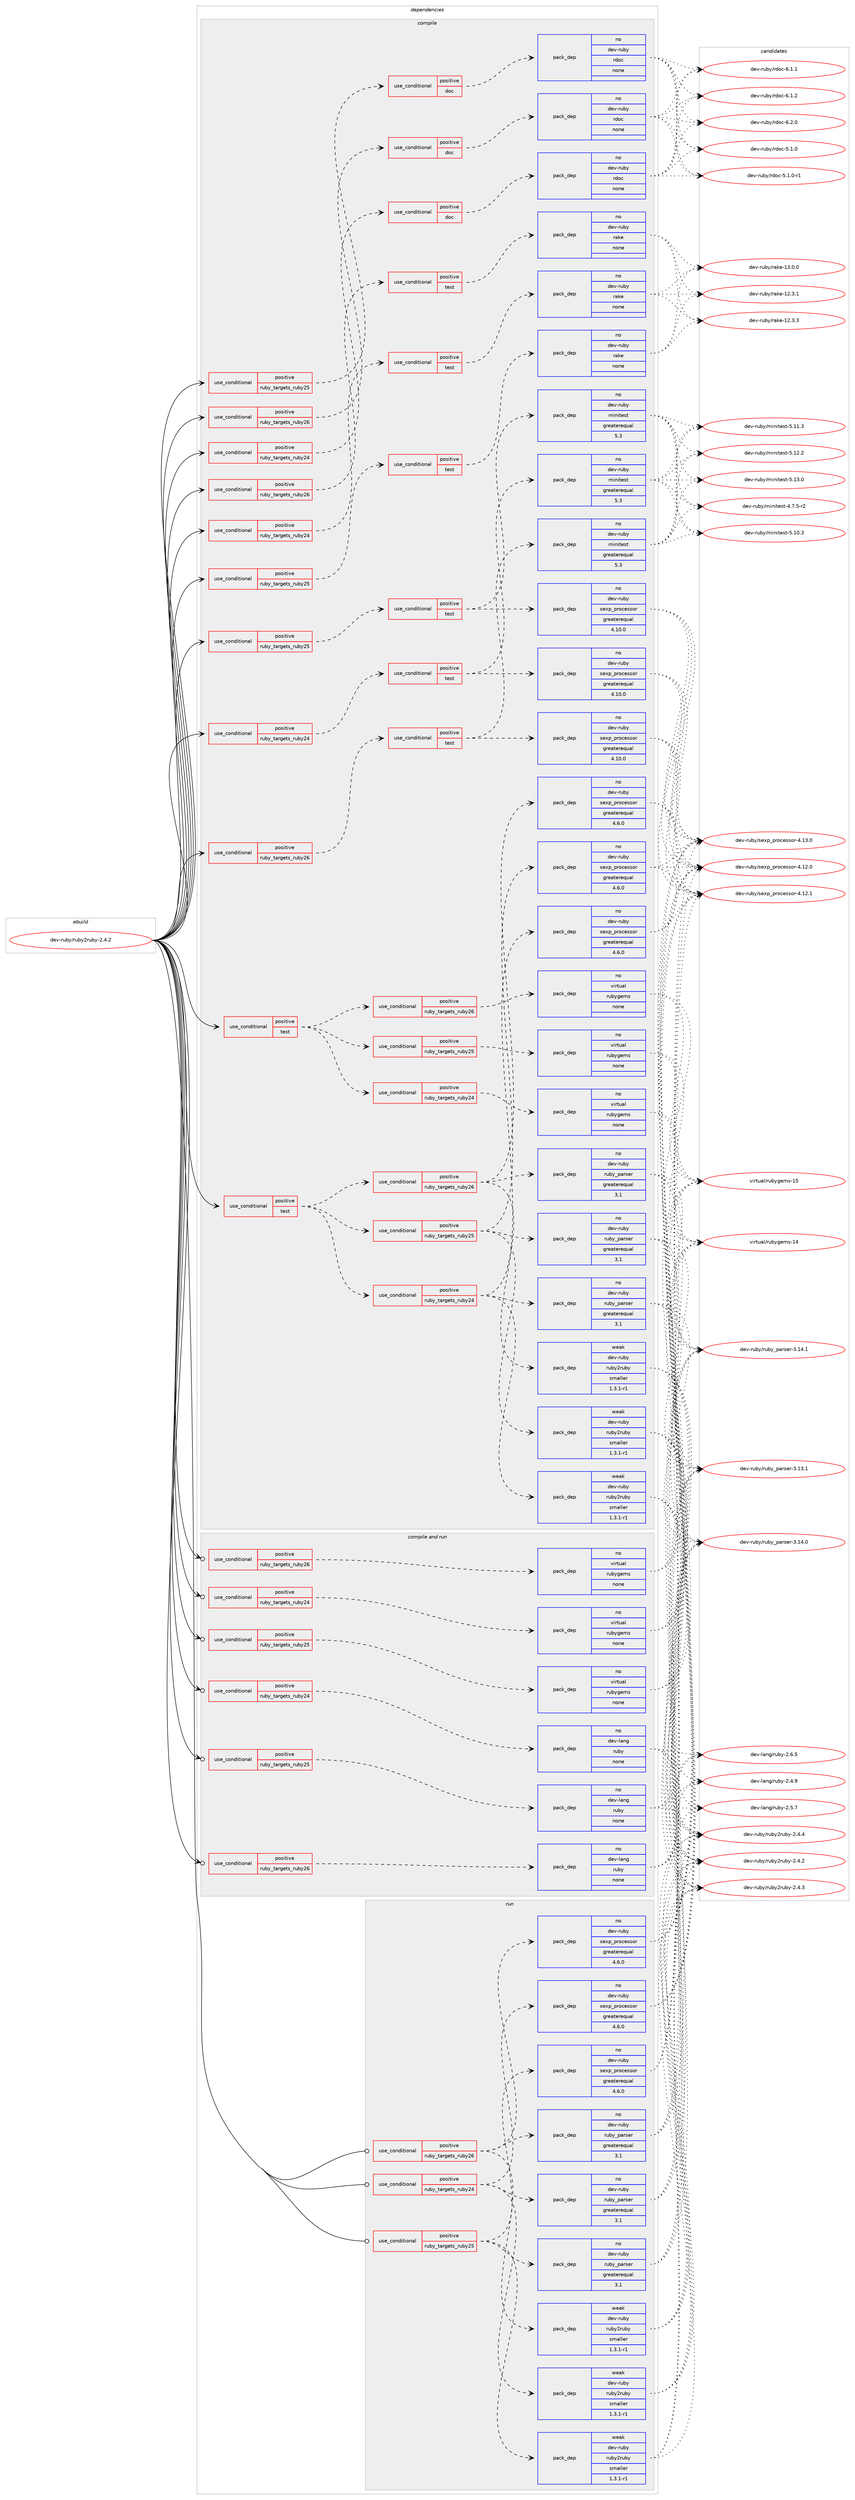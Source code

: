digraph prolog {

# *************
# Graph options
# *************

newrank=true;
concentrate=true;
compound=true;
graph [rankdir=LR,fontname=Helvetica,fontsize=10,ranksep=1.5];#, ranksep=2.5, nodesep=0.2];
edge  [arrowhead=vee];
node  [fontname=Helvetica,fontsize=10];

# **********
# The ebuild
# **********

subgraph cluster_leftcol {
color=gray;
rank=same;
label=<<i>ebuild</i>>;
id [label="dev-ruby/ruby2ruby-2.4.2", color=red, width=4, href="../dev-ruby/ruby2ruby-2.4.2.svg"];
}

# ****************
# The dependencies
# ****************

subgraph cluster_midcol {
color=gray;
label=<<i>dependencies</i>>;
subgraph cluster_compile {
fillcolor="#eeeeee";
style=filled;
label=<<i>compile</i>>;
subgraph cond176493 {
dependency713565 [label=<<TABLE BORDER="0" CELLBORDER="1" CELLSPACING="0" CELLPADDING="4"><TR><TD ROWSPAN="3" CELLPADDING="10">use_conditional</TD></TR><TR><TD>positive</TD></TR><TR><TD>ruby_targets_ruby24</TD></TR></TABLE>>, shape=none, color=red];
subgraph cond176494 {
dependency713566 [label=<<TABLE BORDER="0" CELLBORDER="1" CELLSPACING="0" CELLPADDING="4"><TR><TD ROWSPAN="3" CELLPADDING="10">use_conditional</TD></TR><TR><TD>positive</TD></TR><TR><TD>doc</TD></TR></TABLE>>, shape=none, color=red];
subgraph pack525042 {
dependency713567 [label=<<TABLE BORDER="0" CELLBORDER="1" CELLSPACING="0" CELLPADDING="4" WIDTH="220"><TR><TD ROWSPAN="6" CELLPADDING="30">pack_dep</TD></TR><TR><TD WIDTH="110">no</TD></TR><TR><TD>dev-ruby</TD></TR><TR><TD>rdoc</TD></TR><TR><TD>none</TD></TR><TR><TD></TD></TR></TABLE>>, shape=none, color=blue];
}
dependency713566:e -> dependency713567:w [weight=20,style="dashed",arrowhead="vee"];
}
dependency713565:e -> dependency713566:w [weight=20,style="dashed",arrowhead="vee"];
}
id:e -> dependency713565:w [weight=20,style="solid",arrowhead="vee"];
subgraph cond176495 {
dependency713568 [label=<<TABLE BORDER="0" CELLBORDER="1" CELLSPACING="0" CELLPADDING="4"><TR><TD ROWSPAN="3" CELLPADDING="10">use_conditional</TD></TR><TR><TD>positive</TD></TR><TR><TD>ruby_targets_ruby24</TD></TR></TABLE>>, shape=none, color=red];
subgraph cond176496 {
dependency713569 [label=<<TABLE BORDER="0" CELLBORDER="1" CELLSPACING="0" CELLPADDING="4"><TR><TD ROWSPAN="3" CELLPADDING="10">use_conditional</TD></TR><TR><TD>positive</TD></TR><TR><TD>test</TD></TR></TABLE>>, shape=none, color=red];
subgraph pack525043 {
dependency713570 [label=<<TABLE BORDER="0" CELLBORDER="1" CELLSPACING="0" CELLPADDING="4" WIDTH="220"><TR><TD ROWSPAN="6" CELLPADDING="30">pack_dep</TD></TR><TR><TD WIDTH="110">no</TD></TR><TR><TD>dev-ruby</TD></TR><TR><TD>minitest</TD></TR><TR><TD>greaterequal</TD></TR><TR><TD>5.3</TD></TR></TABLE>>, shape=none, color=blue];
}
dependency713569:e -> dependency713570:w [weight=20,style="dashed",arrowhead="vee"];
subgraph pack525044 {
dependency713571 [label=<<TABLE BORDER="0" CELLBORDER="1" CELLSPACING="0" CELLPADDING="4" WIDTH="220"><TR><TD ROWSPAN="6" CELLPADDING="30">pack_dep</TD></TR><TR><TD WIDTH="110">no</TD></TR><TR><TD>dev-ruby</TD></TR><TR><TD>sexp_processor</TD></TR><TR><TD>greaterequal</TD></TR><TR><TD>4.10.0</TD></TR></TABLE>>, shape=none, color=blue];
}
dependency713569:e -> dependency713571:w [weight=20,style="dashed",arrowhead="vee"];
}
dependency713568:e -> dependency713569:w [weight=20,style="dashed",arrowhead="vee"];
}
id:e -> dependency713568:w [weight=20,style="solid",arrowhead="vee"];
subgraph cond176497 {
dependency713572 [label=<<TABLE BORDER="0" CELLBORDER="1" CELLSPACING="0" CELLPADDING="4"><TR><TD ROWSPAN="3" CELLPADDING="10">use_conditional</TD></TR><TR><TD>positive</TD></TR><TR><TD>ruby_targets_ruby24</TD></TR></TABLE>>, shape=none, color=red];
subgraph cond176498 {
dependency713573 [label=<<TABLE BORDER="0" CELLBORDER="1" CELLSPACING="0" CELLPADDING="4"><TR><TD ROWSPAN="3" CELLPADDING="10">use_conditional</TD></TR><TR><TD>positive</TD></TR><TR><TD>test</TD></TR></TABLE>>, shape=none, color=red];
subgraph pack525045 {
dependency713574 [label=<<TABLE BORDER="0" CELLBORDER="1" CELLSPACING="0" CELLPADDING="4" WIDTH="220"><TR><TD ROWSPAN="6" CELLPADDING="30">pack_dep</TD></TR><TR><TD WIDTH="110">no</TD></TR><TR><TD>dev-ruby</TD></TR><TR><TD>rake</TD></TR><TR><TD>none</TD></TR><TR><TD></TD></TR></TABLE>>, shape=none, color=blue];
}
dependency713573:e -> dependency713574:w [weight=20,style="dashed",arrowhead="vee"];
}
dependency713572:e -> dependency713573:w [weight=20,style="dashed",arrowhead="vee"];
}
id:e -> dependency713572:w [weight=20,style="solid",arrowhead="vee"];
subgraph cond176499 {
dependency713575 [label=<<TABLE BORDER="0" CELLBORDER="1" CELLSPACING="0" CELLPADDING="4"><TR><TD ROWSPAN="3" CELLPADDING="10">use_conditional</TD></TR><TR><TD>positive</TD></TR><TR><TD>ruby_targets_ruby25</TD></TR></TABLE>>, shape=none, color=red];
subgraph cond176500 {
dependency713576 [label=<<TABLE BORDER="0" CELLBORDER="1" CELLSPACING="0" CELLPADDING="4"><TR><TD ROWSPAN="3" CELLPADDING="10">use_conditional</TD></TR><TR><TD>positive</TD></TR><TR><TD>doc</TD></TR></TABLE>>, shape=none, color=red];
subgraph pack525046 {
dependency713577 [label=<<TABLE BORDER="0" CELLBORDER="1" CELLSPACING="0" CELLPADDING="4" WIDTH="220"><TR><TD ROWSPAN="6" CELLPADDING="30">pack_dep</TD></TR><TR><TD WIDTH="110">no</TD></TR><TR><TD>dev-ruby</TD></TR><TR><TD>rdoc</TD></TR><TR><TD>none</TD></TR><TR><TD></TD></TR></TABLE>>, shape=none, color=blue];
}
dependency713576:e -> dependency713577:w [weight=20,style="dashed",arrowhead="vee"];
}
dependency713575:e -> dependency713576:w [weight=20,style="dashed",arrowhead="vee"];
}
id:e -> dependency713575:w [weight=20,style="solid",arrowhead="vee"];
subgraph cond176501 {
dependency713578 [label=<<TABLE BORDER="0" CELLBORDER="1" CELLSPACING="0" CELLPADDING="4"><TR><TD ROWSPAN="3" CELLPADDING="10">use_conditional</TD></TR><TR><TD>positive</TD></TR><TR><TD>ruby_targets_ruby25</TD></TR></TABLE>>, shape=none, color=red];
subgraph cond176502 {
dependency713579 [label=<<TABLE BORDER="0" CELLBORDER="1" CELLSPACING="0" CELLPADDING="4"><TR><TD ROWSPAN="3" CELLPADDING="10">use_conditional</TD></TR><TR><TD>positive</TD></TR><TR><TD>test</TD></TR></TABLE>>, shape=none, color=red];
subgraph pack525047 {
dependency713580 [label=<<TABLE BORDER="0" CELLBORDER="1" CELLSPACING="0" CELLPADDING="4" WIDTH="220"><TR><TD ROWSPAN="6" CELLPADDING="30">pack_dep</TD></TR><TR><TD WIDTH="110">no</TD></TR><TR><TD>dev-ruby</TD></TR><TR><TD>minitest</TD></TR><TR><TD>greaterequal</TD></TR><TR><TD>5.3</TD></TR></TABLE>>, shape=none, color=blue];
}
dependency713579:e -> dependency713580:w [weight=20,style="dashed",arrowhead="vee"];
subgraph pack525048 {
dependency713581 [label=<<TABLE BORDER="0" CELLBORDER="1" CELLSPACING="0" CELLPADDING="4" WIDTH="220"><TR><TD ROWSPAN="6" CELLPADDING="30">pack_dep</TD></TR><TR><TD WIDTH="110">no</TD></TR><TR><TD>dev-ruby</TD></TR><TR><TD>sexp_processor</TD></TR><TR><TD>greaterequal</TD></TR><TR><TD>4.10.0</TD></TR></TABLE>>, shape=none, color=blue];
}
dependency713579:e -> dependency713581:w [weight=20,style="dashed",arrowhead="vee"];
}
dependency713578:e -> dependency713579:w [weight=20,style="dashed",arrowhead="vee"];
}
id:e -> dependency713578:w [weight=20,style="solid",arrowhead="vee"];
subgraph cond176503 {
dependency713582 [label=<<TABLE BORDER="0" CELLBORDER="1" CELLSPACING="0" CELLPADDING="4"><TR><TD ROWSPAN="3" CELLPADDING="10">use_conditional</TD></TR><TR><TD>positive</TD></TR><TR><TD>ruby_targets_ruby25</TD></TR></TABLE>>, shape=none, color=red];
subgraph cond176504 {
dependency713583 [label=<<TABLE BORDER="0" CELLBORDER="1" CELLSPACING="0" CELLPADDING="4"><TR><TD ROWSPAN="3" CELLPADDING="10">use_conditional</TD></TR><TR><TD>positive</TD></TR><TR><TD>test</TD></TR></TABLE>>, shape=none, color=red];
subgraph pack525049 {
dependency713584 [label=<<TABLE BORDER="0" CELLBORDER="1" CELLSPACING="0" CELLPADDING="4" WIDTH="220"><TR><TD ROWSPAN="6" CELLPADDING="30">pack_dep</TD></TR><TR><TD WIDTH="110">no</TD></TR><TR><TD>dev-ruby</TD></TR><TR><TD>rake</TD></TR><TR><TD>none</TD></TR><TR><TD></TD></TR></TABLE>>, shape=none, color=blue];
}
dependency713583:e -> dependency713584:w [weight=20,style="dashed",arrowhead="vee"];
}
dependency713582:e -> dependency713583:w [weight=20,style="dashed",arrowhead="vee"];
}
id:e -> dependency713582:w [weight=20,style="solid",arrowhead="vee"];
subgraph cond176505 {
dependency713585 [label=<<TABLE BORDER="0" CELLBORDER="1" CELLSPACING="0" CELLPADDING="4"><TR><TD ROWSPAN="3" CELLPADDING="10">use_conditional</TD></TR><TR><TD>positive</TD></TR><TR><TD>ruby_targets_ruby26</TD></TR></TABLE>>, shape=none, color=red];
subgraph cond176506 {
dependency713586 [label=<<TABLE BORDER="0" CELLBORDER="1" CELLSPACING="0" CELLPADDING="4"><TR><TD ROWSPAN="3" CELLPADDING="10">use_conditional</TD></TR><TR><TD>positive</TD></TR><TR><TD>doc</TD></TR></TABLE>>, shape=none, color=red];
subgraph pack525050 {
dependency713587 [label=<<TABLE BORDER="0" CELLBORDER="1" CELLSPACING="0" CELLPADDING="4" WIDTH="220"><TR><TD ROWSPAN="6" CELLPADDING="30">pack_dep</TD></TR><TR><TD WIDTH="110">no</TD></TR><TR><TD>dev-ruby</TD></TR><TR><TD>rdoc</TD></TR><TR><TD>none</TD></TR><TR><TD></TD></TR></TABLE>>, shape=none, color=blue];
}
dependency713586:e -> dependency713587:w [weight=20,style="dashed",arrowhead="vee"];
}
dependency713585:e -> dependency713586:w [weight=20,style="dashed",arrowhead="vee"];
}
id:e -> dependency713585:w [weight=20,style="solid",arrowhead="vee"];
subgraph cond176507 {
dependency713588 [label=<<TABLE BORDER="0" CELLBORDER="1" CELLSPACING="0" CELLPADDING="4"><TR><TD ROWSPAN="3" CELLPADDING="10">use_conditional</TD></TR><TR><TD>positive</TD></TR><TR><TD>ruby_targets_ruby26</TD></TR></TABLE>>, shape=none, color=red];
subgraph cond176508 {
dependency713589 [label=<<TABLE BORDER="0" CELLBORDER="1" CELLSPACING="0" CELLPADDING="4"><TR><TD ROWSPAN="3" CELLPADDING="10">use_conditional</TD></TR><TR><TD>positive</TD></TR><TR><TD>test</TD></TR></TABLE>>, shape=none, color=red];
subgraph pack525051 {
dependency713590 [label=<<TABLE BORDER="0" CELLBORDER="1" CELLSPACING="0" CELLPADDING="4" WIDTH="220"><TR><TD ROWSPAN="6" CELLPADDING="30">pack_dep</TD></TR><TR><TD WIDTH="110">no</TD></TR><TR><TD>dev-ruby</TD></TR><TR><TD>minitest</TD></TR><TR><TD>greaterequal</TD></TR><TR><TD>5.3</TD></TR></TABLE>>, shape=none, color=blue];
}
dependency713589:e -> dependency713590:w [weight=20,style="dashed",arrowhead="vee"];
subgraph pack525052 {
dependency713591 [label=<<TABLE BORDER="0" CELLBORDER="1" CELLSPACING="0" CELLPADDING="4" WIDTH="220"><TR><TD ROWSPAN="6" CELLPADDING="30">pack_dep</TD></TR><TR><TD WIDTH="110">no</TD></TR><TR><TD>dev-ruby</TD></TR><TR><TD>sexp_processor</TD></TR><TR><TD>greaterequal</TD></TR><TR><TD>4.10.0</TD></TR></TABLE>>, shape=none, color=blue];
}
dependency713589:e -> dependency713591:w [weight=20,style="dashed",arrowhead="vee"];
}
dependency713588:e -> dependency713589:w [weight=20,style="dashed",arrowhead="vee"];
}
id:e -> dependency713588:w [weight=20,style="solid",arrowhead="vee"];
subgraph cond176509 {
dependency713592 [label=<<TABLE BORDER="0" CELLBORDER="1" CELLSPACING="0" CELLPADDING="4"><TR><TD ROWSPAN="3" CELLPADDING="10">use_conditional</TD></TR><TR><TD>positive</TD></TR><TR><TD>ruby_targets_ruby26</TD></TR></TABLE>>, shape=none, color=red];
subgraph cond176510 {
dependency713593 [label=<<TABLE BORDER="0" CELLBORDER="1" CELLSPACING="0" CELLPADDING="4"><TR><TD ROWSPAN="3" CELLPADDING="10">use_conditional</TD></TR><TR><TD>positive</TD></TR><TR><TD>test</TD></TR></TABLE>>, shape=none, color=red];
subgraph pack525053 {
dependency713594 [label=<<TABLE BORDER="0" CELLBORDER="1" CELLSPACING="0" CELLPADDING="4" WIDTH="220"><TR><TD ROWSPAN="6" CELLPADDING="30">pack_dep</TD></TR><TR><TD WIDTH="110">no</TD></TR><TR><TD>dev-ruby</TD></TR><TR><TD>rake</TD></TR><TR><TD>none</TD></TR><TR><TD></TD></TR></TABLE>>, shape=none, color=blue];
}
dependency713593:e -> dependency713594:w [weight=20,style="dashed",arrowhead="vee"];
}
dependency713592:e -> dependency713593:w [weight=20,style="dashed",arrowhead="vee"];
}
id:e -> dependency713592:w [weight=20,style="solid",arrowhead="vee"];
subgraph cond176511 {
dependency713595 [label=<<TABLE BORDER="0" CELLBORDER="1" CELLSPACING="0" CELLPADDING="4"><TR><TD ROWSPAN="3" CELLPADDING="10">use_conditional</TD></TR><TR><TD>positive</TD></TR><TR><TD>test</TD></TR></TABLE>>, shape=none, color=red];
subgraph cond176512 {
dependency713596 [label=<<TABLE BORDER="0" CELLBORDER="1" CELLSPACING="0" CELLPADDING="4"><TR><TD ROWSPAN="3" CELLPADDING="10">use_conditional</TD></TR><TR><TD>positive</TD></TR><TR><TD>ruby_targets_ruby24</TD></TR></TABLE>>, shape=none, color=red];
subgraph pack525054 {
dependency713597 [label=<<TABLE BORDER="0" CELLBORDER="1" CELLSPACING="0" CELLPADDING="4" WIDTH="220"><TR><TD ROWSPAN="6" CELLPADDING="30">pack_dep</TD></TR><TR><TD WIDTH="110">no</TD></TR><TR><TD>dev-ruby</TD></TR><TR><TD>sexp_processor</TD></TR><TR><TD>greaterequal</TD></TR><TR><TD>4.6.0</TD></TR></TABLE>>, shape=none, color=blue];
}
dependency713596:e -> dependency713597:w [weight=20,style="dashed",arrowhead="vee"];
subgraph pack525055 {
dependency713598 [label=<<TABLE BORDER="0" CELLBORDER="1" CELLSPACING="0" CELLPADDING="4" WIDTH="220"><TR><TD ROWSPAN="6" CELLPADDING="30">pack_dep</TD></TR><TR><TD WIDTH="110">no</TD></TR><TR><TD>dev-ruby</TD></TR><TR><TD>ruby_parser</TD></TR><TR><TD>greaterequal</TD></TR><TR><TD>3.1</TD></TR></TABLE>>, shape=none, color=blue];
}
dependency713596:e -> dependency713598:w [weight=20,style="dashed",arrowhead="vee"];
subgraph pack525056 {
dependency713599 [label=<<TABLE BORDER="0" CELLBORDER="1" CELLSPACING="0" CELLPADDING="4" WIDTH="220"><TR><TD ROWSPAN="6" CELLPADDING="30">pack_dep</TD></TR><TR><TD WIDTH="110">weak</TD></TR><TR><TD>dev-ruby</TD></TR><TR><TD>ruby2ruby</TD></TR><TR><TD>smaller</TD></TR><TR><TD>1.3.1-r1</TD></TR></TABLE>>, shape=none, color=blue];
}
dependency713596:e -> dependency713599:w [weight=20,style="dashed",arrowhead="vee"];
}
dependency713595:e -> dependency713596:w [weight=20,style="dashed",arrowhead="vee"];
subgraph cond176513 {
dependency713600 [label=<<TABLE BORDER="0" CELLBORDER="1" CELLSPACING="0" CELLPADDING="4"><TR><TD ROWSPAN="3" CELLPADDING="10">use_conditional</TD></TR><TR><TD>positive</TD></TR><TR><TD>ruby_targets_ruby25</TD></TR></TABLE>>, shape=none, color=red];
subgraph pack525057 {
dependency713601 [label=<<TABLE BORDER="0" CELLBORDER="1" CELLSPACING="0" CELLPADDING="4" WIDTH="220"><TR><TD ROWSPAN="6" CELLPADDING="30">pack_dep</TD></TR><TR><TD WIDTH="110">no</TD></TR><TR><TD>dev-ruby</TD></TR><TR><TD>sexp_processor</TD></TR><TR><TD>greaterequal</TD></TR><TR><TD>4.6.0</TD></TR></TABLE>>, shape=none, color=blue];
}
dependency713600:e -> dependency713601:w [weight=20,style="dashed",arrowhead="vee"];
subgraph pack525058 {
dependency713602 [label=<<TABLE BORDER="0" CELLBORDER="1" CELLSPACING="0" CELLPADDING="4" WIDTH="220"><TR><TD ROWSPAN="6" CELLPADDING="30">pack_dep</TD></TR><TR><TD WIDTH="110">no</TD></TR><TR><TD>dev-ruby</TD></TR><TR><TD>ruby_parser</TD></TR><TR><TD>greaterequal</TD></TR><TR><TD>3.1</TD></TR></TABLE>>, shape=none, color=blue];
}
dependency713600:e -> dependency713602:w [weight=20,style="dashed",arrowhead="vee"];
subgraph pack525059 {
dependency713603 [label=<<TABLE BORDER="0" CELLBORDER="1" CELLSPACING="0" CELLPADDING="4" WIDTH="220"><TR><TD ROWSPAN="6" CELLPADDING="30">pack_dep</TD></TR><TR><TD WIDTH="110">weak</TD></TR><TR><TD>dev-ruby</TD></TR><TR><TD>ruby2ruby</TD></TR><TR><TD>smaller</TD></TR><TR><TD>1.3.1-r1</TD></TR></TABLE>>, shape=none, color=blue];
}
dependency713600:e -> dependency713603:w [weight=20,style="dashed",arrowhead="vee"];
}
dependency713595:e -> dependency713600:w [weight=20,style="dashed",arrowhead="vee"];
subgraph cond176514 {
dependency713604 [label=<<TABLE BORDER="0" CELLBORDER="1" CELLSPACING="0" CELLPADDING="4"><TR><TD ROWSPAN="3" CELLPADDING="10">use_conditional</TD></TR><TR><TD>positive</TD></TR><TR><TD>ruby_targets_ruby26</TD></TR></TABLE>>, shape=none, color=red];
subgraph pack525060 {
dependency713605 [label=<<TABLE BORDER="0" CELLBORDER="1" CELLSPACING="0" CELLPADDING="4" WIDTH="220"><TR><TD ROWSPAN="6" CELLPADDING="30">pack_dep</TD></TR><TR><TD WIDTH="110">no</TD></TR><TR><TD>dev-ruby</TD></TR><TR><TD>sexp_processor</TD></TR><TR><TD>greaterequal</TD></TR><TR><TD>4.6.0</TD></TR></TABLE>>, shape=none, color=blue];
}
dependency713604:e -> dependency713605:w [weight=20,style="dashed",arrowhead="vee"];
subgraph pack525061 {
dependency713606 [label=<<TABLE BORDER="0" CELLBORDER="1" CELLSPACING="0" CELLPADDING="4" WIDTH="220"><TR><TD ROWSPAN="6" CELLPADDING="30">pack_dep</TD></TR><TR><TD WIDTH="110">no</TD></TR><TR><TD>dev-ruby</TD></TR><TR><TD>ruby_parser</TD></TR><TR><TD>greaterequal</TD></TR><TR><TD>3.1</TD></TR></TABLE>>, shape=none, color=blue];
}
dependency713604:e -> dependency713606:w [weight=20,style="dashed",arrowhead="vee"];
subgraph pack525062 {
dependency713607 [label=<<TABLE BORDER="0" CELLBORDER="1" CELLSPACING="0" CELLPADDING="4" WIDTH="220"><TR><TD ROWSPAN="6" CELLPADDING="30">pack_dep</TD></TR><TR><TD WIDTH="110">weak</TD></TR><TR><TD>dev-ruby</TD></TR><TR><TD>ruby2ruby</TD></TR><TR><TD>smaller</TD></TR><TR><TD>1.3.1-r1</TD></TR></TABLE>>, shape=none, color=blue];
}
dependency713604:e -> dependency713607:w [weight=20,style="dashed",arrowhead="vee"];
}
dependency713595:e -> dependency713604:w [weight=20,style="dashed",arrowhead="vee"];
}
id:e -> dependency713595:w [weight=20,style="solid",arrowhead="vee"];
subgraph cond176515 {
dependency713608 [label=<<TABLE BORDER="0" CELLBORDER="1" CELLSPACING="0" CELLPADDING="4"><TR><TD ROWSPAN="3" CELLPADDING="10">use_conditional</TD></TR><TR><TD>positive</TD></TR><TR><TD>test</TD></TR></TABLE>>, shape=none, color=red];
subgraph cond176516 {
dependency713609 [label=<<TABLE BORDER="0" CELLBORDER="1" CELLSPACING="0" CELLPADDING="4"><TR><TD ROWSPAN="3" CELLPADDING="10">use_conditional</TD></TR><TR><TD>positive</TD></TR><TR><TD>ruby_targets_ruby24</TD></TR></TABLE>>, shape=none, color=red];
subgraph pack525063 {
dependency713610 [label=<<TABLE BORDER="0" CELLBORDER="1" CELLSPACING="0" CELLPADDING="4" WIDTH="220"><TR><TD ROWSPAN="6" CELLPADDING="30">pack_dep</TD></TR><TR><TD WIDTH="110">no</TD></TR><TR><TD>virtual</TD></TR><TR><TD>rubygems</TD></TR><TR><TD>none</TD></TR><TR><TD></TD></TR></TABLE>>, shape=none, color=blue];
}
dependency713609:e -> dependency713610:w [weight=20,style="dashed",arrowhead="vee"];
}
dependency713608:e -> dependency713609:w [weight=20,style="dashed",arrowhead="vee"];
subgraph cond176517 {
dependency713611 [label=<<TABLE BORDER="0" CELLBORDER="1" CELLSPACING="0" CELLPADDING="4"><TR><TD ROWSPAN="3" CELLPADDING="10">use_conditional</TD></TR><TR><TD>positive</TD></TR><TR><TD>ruby_targets_ruby25</TD></TR></TABLE>>, shape=none, color=red];
subgraph pack525064 {
dependency713612 [label=<<TABLE BORDER="0" CELLBORDER="1" CELLSPACING="0" CELLPADDING="4" WIDTH="220"><TR><TD ROWSPAN="6" CELLPADDING="30">pack_dep</TD></TR><TR><TD WIDTH="110">no</TD></TR><TR><TD>virtual</TD></TR><TR><TD>rubygems</TD></TR><TR><TD>none</TD></TR><TR><TD></TD></TR></TABLE>>, shape=none, color=blue];
}
dependency713611:e -> dependency713612:w [weight=20,style="dashed",arrowhead="vee"];
}
dependency713608:e -> dependency713611:w [weight=20,style="dashed",arrowhead="vee"];
subgraph cond176518 {
dependency713613 [label=<<TABLE BORDER="0" CELLBORDER="1" CELLSPACING="0" CELLPADDING="4"><TR><TD ROWSPAN="3" CELLPADDING="10">use_conditional</TD></TR><TR><TD>positive</TD></TR><TR><TD>ruby_targets_ruby26</TD></TR></TABLE>>, shape=none, color=red];
subgraph pack525065 {
dependency713614 [label=<<TABLE BORDER="0" CELLBORDER="1" CELLSPACING="0" CELLPADDING="4" WIDTH="220"><TR><TD ROWSPAN="6" CELLPADDING="30">pack_dep</TD></TR><TR><TD WIDTH="110">no</TD></TR><TR><TD>virtual</TD></TR><TR><TD>rubygems</TD></TR><TR><TD>none</TD></TR><TR><TD></TD></TR></TABLE>>, shape=none, color=blue];
}
dependency713613:e -> dependency713614:w [weight=20,style="dashed",arrowhead="vee"];
}
dependency713608:e -> dependency713613:w [weight=20,style="dashed",arrowhead="vee"];
}
id:e -> dependency713608:w [weight=20,style="solid",arrowhead="vee"];
}
subgraph cluster_compileandrun {
fillcolor="#eeeeee";
style=filled;
label=<<i>compile and run</i>>;
subgraph cond176519 {
dependency713615 [label=<<TABLE BORDER="0" CELLBORDER="1" CELLSPACING="0" CELLPADDING="4"><TR><TD ROWSPAN="3" CELLPADDING="10">use_conditional</TD></TR><TR><TD>positive</TD></TR><TR><TD>ruby_targets_ruby24</TD></TR></TABLE>>, shape=none, color=red];
subgraph pack525066 {
dependency713616 [label=<<TABLE BORDER="0" CELLBORDER="1" CELLSPACING="0" CELLPADDING="4" WIDTH="220"><TR><TD ROWSPAN="6" CELLPADDING="30">pack_dep</TD></TR><TR><TD WIDTH="110">no</TD></TR><TR><TD>dev-lang</TD></TR><TR><TD>ruby</TD></TR><TR><TD>none</TD></TR><TR><TD></TD></TR></TABLE>>, shape=none, color=blue];
}
dependency713615:e -> dependency713616:w [weight=20,style="dashed",arrowhead="vee"];
}
id:e -> dependency713615:w [weight=20,style="solid",arrowhead="odotvee"];
subgraph cond176520 {
dependency713617 [label=<<TABLE BORDER="0" CELLBORDER="1" CELLSPACING="0" CELLPADDING="4"><TR><TD ROWSPAN="3" CELLPADDING="10">use_conditional</TD></TR><TR><TD>positive</TD></TR><TR><TD>ruby_targets_ruby24</TD></TR></TABLE>>, shape=none, color=red];
subgraph pack525067 {
dependency713618 [label=<<TABLE BORDER="0" CELLBORDER="1" CELLSPACING="0" CELLPADDING="4" WIDTH="220"><TR><TD ROWSPAN="6" CELLPADDING="30">pack_dep</TD></TR><TR><TD WIDTH="110">no</TD></TR><TR><TD>virtual</TD></TR><TR><TD>rubygems</TD></TR><TR><TD>none</TD></TR><TR><TD></TD></TR></TABLE>>, shape=none, color=blue];
}
dependency713617:e -> dependency713618:w [weight=20,style="dashed",arrowhead="vee"];
}
id:e -> dependency713617:w [weight=20,style="solid",arrowhead="odotvee"];
subgraph cond176521 {
dependency713619 [label=<<TABLE BORDER="0" CELLBORDER="1" CELLSPACING="0" CELLPADDING="4"><TR><TD ROWSPAN="3" CELLPADDING="10">use_conditional</TD></TR><TR><TD>positive</TD></TR><TR><TD>ruby_targets_ruby25</TD></TR></TABLE>>, shape=none, color=red];
subgraph pack525068 {
dependency713620 [label=<<TABLE BORDER="0" CELLBORDER="1" CELLSPACING="0" CELLPADDING="4" WIDTH="220"><TR><TD ROWSPAN="6" CELLPADDING="30">pack_dep</TD></TR><TR><TD WIDTH="110">no</TD></TR><TR><TD>dev-lang</TD></TR><TR><TD>ruby</TD></TR><TR><TD>none</TD></TR><TR><TD></TD></TR></TABLE>>, shape=none, color=blue];
}
dependency713619:e -> dependency713620:w [weight=20,style="dashed",arrowhead="vee"];
}
id:e -> dependency713619:w [weight=20,style="solid",arrowhead="odotvee"];
subgraph cond176522 {
dependency713621 [label=<<TABLE BORDER="0" CELLBORDER="1" CELLSPACING="0" CELLPADDING="4"><TR><TD ROWSPAN="3" CELLPADDING="10">use_conditional</TD></TR><TR><TD>positive</TD></TR><TR><TD>ruby_targets_ruby25</TD></TR></TABLE>>, shape=none, color=red];
subgraph pack525069 {
dependency713622 [label=<<TABLE BORDER="0" CELLBORDER="1" CELLSPACING="0" CELLPADDING="4" WIDTH="220"><TR><TD ROWSPAN="6" CELLPADDING="30">pack_dep</TD></TR><TR><TD WIDTH="110">no</TD></TR><TR><TD>virtual</TD></TR><TR><TD>rubygems</TD></TR><TR><TD>none</TD></TR><TR><TD></TD></TR></TABLE>>, shape=none, color=blue];
}
dependency713621:e -> dependency713622:w [weight=20,style="dashed",arrowhead="vee"];
}
id:e -> dependency713621:w [weight=20,style="solid",arrowhead="odotvee"];
subgraph cond176523 {
dependency713623 [label=<<TABLE BORDER="0" CELLBORDER="1" CELLSPACING="0" CELLPADDING="4"><TR><TD ROWSPAN="3" CELLPADDING="10">use_conditional</TD></TR><TR><TD>positive</TD></TR><TR><TD>ruby_targets_ruby26</TD></TR></TABLE>>, shape=none, color=red];
subgraph pack525070 {
dependency713624 [label=<<TABLE BORDER="0" CELLBORDER="1" CELLSPACING="0" CELLPADDING="4" WIDTH="220"><TR><TD ROWSPAN="6" CELLPADDING="30">pack_dep</TD></TR><TR><TD WIDTH="110">no</TD></TR><TR><TD>dev-lang</TD></TR><TR><TD>ruby</TD></TR><TR><TD>none</TD></TR><TR><TD></TD></TR></TABLE>>, shape=none, color=blue];
}
dependency713623:e -> dependency713624:w [weight=20,style="dashed",arrowhead="vee"];
}
id:e -> dependency713623:w [weight=20,style="solid",arrowhead="odotvee"];
subgraph cond176524 {
dependency713625 [label=<<TABLE BORDER="0" CELLBORDER="1" CELLSPACING="0" CELLPADDING="4"><TR><TD ROWSPAN="3" CELLPADDING="10">use_conditional</TD></TR><TR><TD>positive</TD></TR><TR><TD>ruby_targets_ruby26</TD></TR></TABLE>>, shape=none, color=red];
subgraph pack525071 {
dependency713626 [label=<<TABLE BORDER="0" CELLBORDER="1" CELLSPACING="0" CELLPADDING="4" WIDTH="220"><TR><TD ROWSPAN="6" CELLPADDING="30">pack_dep</TD></TR><TR><TD WIDTH="110">no</TD></TR><TR><TD>virtual</TD></TR><TR><TD>rubygems</TD></TR><TR><TD>none</TD></TR><TR><TD></TD></TR></TABLE>>, shape=none, color=blue];
}
dependency713625:e -> dependency713626:w [weight=20,style="dashed",arrowhead="vee"];
}
id:e -> dependency713625:w [weight=20,style="solid",arrowhead="odotvee"];
}
subgraph cluster_run {
fillcolor="#eeeeee";
style=filled;
label=<<i>run</i>>;
subgraph cond176525 {
dependency713627 [label=<<TABLE BORDER="0" CELLBORDER="1" CELLSPACING="0" CELLPADDING="4"><TR><TD ROWSPAN="3" CELLPADDING="10">use_conditional</TD></TR><TR><TD>positive</TD></TR><TR><TD>ruby_targets_ruby24</TD></TR></TABLE>>, shape=none, color=red];
subgraph pack525072 {
dependency713628 [label=<<TABLE BORDER="0" CELLBORDER="1" CELLSPACING="0" CELLPADDING="4" WIDTH="220"><TR><TD ROWSPAN="6" CELLPADDING="30">pack_dep</TD></TR><TR><TD WIDTH="110">no</TD></TR><TR><TD>dev-ruby</TD></TR><TR><TD>sexp_processor</TD></TR><TR><TD>greaterequal</TD></TR><TR><TD>4.6.0</TD></TR></TABLE>>, shape=none, color=blue];
}
dependency713627:e -> dependency713628:w [weight=20,style="dashed",arrowhead="vee"];
subgraph pack525073 {
dependency713629 [label=<<TABLE BORDER="0" CELLBORDER="1" CELLSPACING="0" CELLPADDING="4" WIDTH="220"><TR><TD ROWSPAN="6" CELLPADDING="30">pack_dep</TD></TR><TR><TD WIDTH="110">no</TD></TR><TR><TD>dev-ruby</TD></TR><TR><TD>ruby_parser</TD></TR><TR><TD>greaterequal</TD></TR><TR><TD>3.1</TD></TR></TABLE>>, shape=none, color=blue];
}
dependency713627:e -> dependency713629:w [weight=20,style="dashed",arrowhead="vee"];
subgraph pack525074 {
dependency713630 [label=<<TABLE BORDER="0" CELLBORDER="1" CELLSPACING="0" CELLPADDING="4" WIDTH="220"><TR><TD ROWSPAN="6" CELLPADDING="30">pack_dep</TD></TR><TR><TD WIDTH="110">weak</TD></TR><TR><TD>dev-ruby</TD></TR><TR><TD>ruby2ruby</TD></TR><TR><TD>smaller</TD></TR><TR><TD>1.3.1-r1</TD></TR></TABLE>>, shape=none, color=blue];
}
dependency713627:e -> dependency713630:w [weight=20,style="dashed",arrowhead="vee"];
}
id:e -> dependency713627:w [weight=20,style="solid",arrowhead="odot"];
subgraph cond176526 {
dependency713631 [label=<<TABLE BORDER="0" CELLBORDER="1" CELLSPACING="0" CELLPADDING="4"><TR><TD ROWSPAN="3" CELLPADDING="10">use_conditional</TD></TR><TR><TD>positive</TD></TR><TR><TD>ruby_targets_ruby25</TD></TR></TABLE>>, shape=none, color=red];
subgraph pack525075 {
dependency713632 [label=<<TABLE BORDER="0" CELLBORDER="1" CELLSPACING="0" CELLPADDING="4" WIDTH="220"><TR><TD ROWSPAN="6" CELLPADDING="30">pack_dep</TD></TR><TR><TD WIDTH="110">no</TD></TR><TR><TD>dev-ruby</TD></TR><TR><TD>sexp_processor</TD></TR><TR><TD>greaterequal</TD></TR><TR><TD>4.6.0</TD></TR></TABLE>>, shape=none, color=blue];
}
dependency713631:e -> dependency713632:w [weight=20,style="dashed",arrowhead="vee"];
subgraph pack525076 {
dependency713633 [label=<<TABLE BORDER="0" CELLBORDER="1" CELLSPACING="0" CELLPADDING="4" WIDTH="220"><TR><TD ROWSPAN="6" CELLPADDING="30">pack_dep</TD></TR><TR><TD WIDTH="110">no</TD></TR><TR><TD>dev-ruby</TD></TR><TR><TD>ruby_parser</TD></TR><TR><TD>greaterequal</TD></TR><TR><TD>3.1</TD></TR></TABLE>>, shape=none, color=blue];
}
dependency713631:e -> dependency713633:w [weight=20,style="dashed",arrowhead="vee"];
subgraph pack525077 {
dependency713634 [label=<<TABLE BORDER="0" CELLBORDER="1" CELLSPACING="0" CELLPADDING="4" WIDTH="220"><TR><TD ROWSPAN="6" CELLPADDING="30">pack_dep</TD></TR><TR><TD WIDTH="110">weak</TD></TR><TR><TD>dev-ruby</TD></TR><TR><TD>ruby2ruby</TD></TR><TR><TD>smaller</TD></TR><TR><TD>1.3.1-r1</TD></TR></TABLE>>, shape=none, color=blue];
}
dependency713631:e -> dependency713634:w [weight=20,style="dashed",arrowhead="vee"];
}
id:e -> dependency713631:w [weight=20,style="solid",arrowhead="odot"];
subgraph cond176527 {
dependency713635 [label=<<TABLE BORDER="0" CELLBORDER="1" CELLSPACING="0" CELLPADDING="4"><TR><TD ROWSPAN="3" CELLPADDING="10">use_conditional</TD></TR><TR><TD>positive</TD></TR><TR><TD>ruby_targets_ruby26</TD></TR></TABLE>>, shape=none, color=red];
subgraph pack525078 {
dependency713636 [label=<<TABLE BORDER="0" CELLBORDER="1" CELLSPACING="0" CELLPADDING="4" WIDTH="220"><TR><TD ROWSPAN="6" CELLPADDING="30">pack_dep</TD></TR><TR><TD WIDTH="110">no</TD></TR><TR><TD>dev-ruby</TD></TR><TR><TD>sexp_processor</TD></TR><TR><TD>greaterequal</TD></TR><TR><TD>4.6.0</TD></TR></TABLE>>, shape=none, color=blue];
}
dependency713635:e -> dependency713636:w [weight=20,style="dashed",arrowhead="vee"];
subgraph pack525079 {
dependency713637 [label=<<TABLE BORDER="0" CELLBORDER="1" CELLSPACING="0" CELLPADDING="4" WIDTH="220"><TR><TD ROWSPAN="6" CELLPADDING="30">pack_dep</TD></TR><TR><TD WIDTH="110">no</TD></TR><TR><TD>dev-ruby</TD></TR><TR><TD>ruby_parser</TD></TR><TR><TD>greaterequal</TD></TR><TR><TD>3.1</TD></TR></TABLE>>, shape=none, color=blue];
}
dependency713635:e -> dependency713637:w [weight=20,style="dashed",arrowhead="vee"];
subgraph pack525080 {
dependency713638 [label=<<TABLE BORDER="0" CELLBORDER="1" CELLSPACING="0" CELLPADDING="4" WIDTH="220"><TR><TD ROWSPAN="6" CELLPADDING="30">pack_dep</TD></TR><TR><TD WIDTH="110">weak</TD></TR><TR><TD>dev-ruby</TD></TR><TR><TD>ruby2ruby</TD></TR><TR><TD>smaller</TD></TR><TR><TD>1.3.1-r1</TD></TR></TABLE>>, shape=none, color=blue];
}
dependency713635:e -> dependency713638:w [weight=20,style="dashed",arrowhead="vee"];
}
id:e -> dependency713635:w [weight=20,style="solid",arrowhead="odot"];
}
}

# **************
# The candidates
# **************

subgraph cluster_choices {
rank=same;
color=gray;
label=<<i>candidates</i>>;

subgraph choice525042 {
color=black;
nodesep=1;
choice10010111845114117981214711410011199455346494648 [label="dev-ruby/rdoc-5.1.0", color=red, width=4,href="../dev-ruby/rdoc-5.1.0.svg"];
choice100101118451141179812147114100111994553464946484511449 [label="dev-ruby/rdoc-5.1.0-r1", color=red, width=4,href="../dev-ruby/rdoc-5.1.0-r1.svg"];
choice10010111845114117981214711410011199455446494649 [label="dev-ruby/rdoc-6.1.1", color=red, width=4,href="../dev-ruby/rdoc-6.1.1.svg"];
choice10010111845114117981214711410011199455446494650 [label="dev-ruby/rdoc-6.1.2", color=red, width=4,href="../dev-ruby/rdoc-6.1.2.svg"];
choice10010111845114117981214711410011199455446504648 [label="dev-ruby/rdoc-6.2.0", color=red, width=4,href="../dev-ruby/rdoc-6.2.0.svg"];
dependency713567:e -> choice10010111845114117981214711410011199455346494648:w [style=dotted,weight="100"];
dependency713567:e -> choice100101118451141179812147114100111994553464946484511449:w [style=dotted,weight="100"];
dependency713567:e -> choice10010111845114117981214711410011199455446494649:w [style=dotted,weight="100"];
dependency713567:e -> choice10010111845114117981214711410011199455446494650:w [style=dotted,weight="100"];
dependency713567:e -> choice10010111845114117981214711410011199455446504648:w [style=dotted,weight="100"];
}
subgraph choice525043 {
color=black;
nodesep=1;
choice1001011184511411798121471091051101051161011151164552465546534511450 [label="dev-ruby/minitest-4.7.5-r2", color=red, width=4,href="../dev-ruby/minitest-4.7.5-r2.svg"];
choice10010111845114117981214710910511010511610111511645534649484651 [label="dev-ruby/minitest-5.10.3", color=red, width=4,href="../dev-ruby/minitest-5.10.3.svg"];
choice10010111845114117981214710910511010511610111511645534649494651 [label="dev-ruby/minitest-5.11.3", color=red, width=4,href="../dev-ruby/minitest-5.11.3.svg"];
choice10010111845114117981214710910511010511610111511645534649504650 [label="dev-ruby/minitest-5.12.2", color=red, width=4,href="../dev-ruby/minitest-5.12.2.svg"];
choice10010111845114117981214710910511010511610111511645534649514648 [label="dev-ruby/minitest-5.13.0", color=red, width=4,href="../dev-ruby/minitest-5.13.0.svg"];
dependency713570:e -> choice1001011184511411798121471091051101051161011151164552465546534511450:w [style=dotted,weight="100"];
dependency713570:e -> choice10010111845114117981214710910511010511610111511645534649484651:w [style=dotted,weight="100"];
dependency713570:e -> choice10010111845114117981214710910511010511610111511645534649494651:w [style=dotted,weight="100"];
dependency713570:e -> choice10010111845114117981214710910511010511610111511645534649504650:w [style=dotted,weight="100"];
dependency713570:e -> choice10010111845114117981214710910511010511610111511645534649514648:w [style=dotted,weight="100"];
}
subgraph choice525044 {
color=black;
nodesep=1;
choice100101118451141179812147115101120112951121141119910111511511111445524649504648 [label="dev-ruby/sexp_processor-4.12.0", color=red, width=4,href="../dev-ruby/sexp_processor-4.12.0.svg"];
choice100101118451141179812147115101120112951121141119910111511511111445524649504649 [label="dev-ruby/sexp_processor-4.12.1", color=red, width=4,href="../dev-ruby/sexp_processor-4.12.1.svg"];
choice100101118451141179812147115101120112951121141119910111511511111445524649514648 [label="dev-ruby/sexp_processor-4.13.0", color=red, width=4,href="../dev-ruby/sexp_processor-4.13.0.svg"];
dependency713571:e -> choice100101118451141179812147115101120112951121141119910111511511111445524649504648:w [style=dotted,weight="100"];
dependency713571:e -> choice100101118451141179812147115101120112951121141119910111511511111445524649504649:w [style=dotted,weight="100"];
dependency713571:e -> choice100101118451141179812147115101120112951121141119910111511511111445524649514648:w [style=dotted,weight="100"];
}
subgraph choice525045 {
color=black;
nodesep=1;
choice1001011184511411798121471149710710145495046514649 [label="dev-ruby/rake-12.3.1", color=red, width=4,href="../dev-ruby/rake-12.3.1.svg"];
choice1001011184511411798121471149710710145495046514651 [label="dev-ruby/rake-12.3.3", color=red, width=4,href="../dev-ruby/rake-12.3.3.svg"];
choice1001011184511411798121471149710710145495146484648 [label="dev-ruby/rake-13.0.0", color=red, width=4,href="../dev-ruby/rake-13.0.0.svg"];
dependency713574:e -> choice1001011184511411798121471149710710145495046514649:w [style=dotted,weight="100"];
dependency713574:e -> choice1001011184511411798121471149710710145495046514651:w [style=dotted,weight="100"];
dependency713574:e -> choice1001011184511411798121471149710710145495146484648:w [style=dotted,weight="100"];
}
subgraph choice525046 {
color=black;
nodesep=1;
choice10010111845114117981214711410011199455346494648 [label="dev-ruby/rdoc-5.1.0", color=red, width=4,href="../dev-ruby/rdoc-5.1.0.svg"];
choice100101118451141179812147114100111994553464946484511449 [label="dev-ruby/rdoc-5.1.0-r1", color=red, width=4,href="../dev-ruby/rdoc-5.1.0-r1.svg"];
choice10010111845114117981214711410011199455446494649 [label="dev-ruby/rdoc-6.1.1", color=red, width=4,href="../dev-ruby/rdoc-6.1.1.svg"];
choice10010111845114117981214711410011199455446494650 [label="dev-ruby/rdoc-6.1.2", color=red, width=4,href="../dev-ruby/rdoc-6.1.2.svg"];
choice10010111845114117981214711410011199455446504648 [label="dev-ruby/rdoc-6.2.0", color=red, width=4,href="../dev-ruby/rdoc-6.2.0.svg"];
dependency713577:e -> choice10010111845114117981214711410011199455346494648:w [style=dotted,weight="100"];
dependency713577:e -> choice100101118451141179812147114100111994553464946484511449:w [style=dotted,weight="100"];
dependency713577:e -> choice10010111845114117981214711410011199455446494649:w [style=dotted,weight="100"];
dependency713577:e -> choice10010111845114117981214711410011199455446494650:w [style=dotted,weight="100"];
dependency713577:e -> choice10010111845114117981214711410011199455446504648:w [style=dotted,weight="100"];
}
subgraph choice525047 {
color=black;
nodesep=1;
choice1001011184511411798121471091051101051161011151164552465546534511450 [label="dev-ruby/minitest-4.7.5-r2", color=red, width=4,href="../dev-ruby/minitest-4.7.5-r2.svg"];
choice10010111845114117981214710910511010511610111511645534649484651 [label="dev-ruby/minitest-5.10.3", color=red, width=4,href="../dev-ruby/minitest-5.10.3.svg"];
choice10010111845114117981214710910511010511610111511645534649494651 [label="dev-ruby/minitest-5.11.3", color=red, width=4,href="../dev-ruby/minitest-5.11.3.svg"];
choice10010111845114117981214710910511010511610111511645534649504650 [label="dev-ruby/minitest-5.12.2", color=red, width=4,href="../dev-ruby/minitest-5.12.2.svg"];
choice10010111845114117981214710910511010511610111511645534649514648 [label="dev-ruby/minitest-5.13.0", color=red, width=4,href="../dev-ruby/minitest-5.13.0.svg"];
dependency713580:e -> choice1001011184511411798121471091051101051161011151164552465546534511450:w [style=dotted,weight="100"];
dependency713580:e -> choice10010111845114117981214710910511010511610111511645534649484651:w [style=dotted,weight="100"];
dependency713580:e -> choice10010111845114117981214710910511010511610111511645534649494651:w [style=dotted,weight="100"];
dependency713580:e -> choice10010111845114117981214710910511010511610111511645534649504650:w [style=dotted,weight="100"];
dependency713580:e -> choice10010111845114117981214710910511010511610111511645534649514648:w [style=dotted,weight="100"];
}
subgraph choice525048 {
color=black;
nodesep=1;
choice100101118451141179812147115101120112951121141119910111511511111445524649504648 [label="dev-ruby/sexp_processor-4.12.0", color=red, width=4,href="../dev-ruby/sexp_processor-4.12.0.svg"];
choice100101118451141179812147115101120112951121141119910111511511111445524649504649 [label="dev-ruby/sexp_processor-4.12.1", color=red, width=4,href="../dev-ruby/sexp_processor-4.12.1.svg"];
choice100101118451141179812147115101120112951121141119910111511511111445524649514648 [label="dev-ruby/sexp_processor-4.13.0", color=red, width=4,href="../dev-ruby/sexp_processor-4.13.0.svg"];
dependency713581:e -> choice100101118451141179812147115101120112951121141119910111511511111445524649504648:w [style=dotted,weight="100"];
dependency713581:e -> choice100101118451141179812147115101120112951121141119910111511511111445524649504649:w [style=dotted,weight="100"];
dependency713581:e -> choice100101118451141179812147115101120112951121141119910111511511111445524649514648:w [style=dotted,weight="100"];
}
subgraph choice525049 {
color=black;
nodesep=1;
choice1001011184511411798121471149710710145495046514649 [label="dev-ruby/rake-12.3.1", color=red, width=4,href="../dev-ruby/rake-12.3.1.svg"];
choice1001011184511411798121471149710710145495046514651 [label="dev-ruby/rake-12.3.3", color=red, width=4,href="../dev-ruby/rake-12.3.3.svg"];
choice1001011184511411798121471149710710145495146484648 [label="dev-ruby/rake-13.0.0", color=red, width=4,href="../dev-ruby/rake-13.0.0.svg"];
dependency713584:e -> choice1001011184511411798121471149710710145495046514649:w [style=dotted,weight="100"];
dependency713584:e -> choice1001011184511411798121471149710710145495046514651:w [style=dotted,weight="100"];
dependency713584:e -> choice1001011184511411798121471149710710145495146484648:w [style=dotted,weight="100"];
}
subgraph choice525050 {
color=black;
nodesep=1;
choice10010111845114117981214711410011199455346494648 [label="dev-ruby/rdoc-5.1.0", color=red, width=4,href="../dev-ruby/rdoc-5.1.0.svg"];
choice100101118451141179812147114100111994553464946484511449 [label="dev-ruby/rdoc-5.1.0-r1", color=red, width=4,href="../dev-ruby/rdoc-5.1.0-r1.svg"];
choice10010111845114117981214711410011199455446494649 [label="dev-ruby/rdoc-6.1.1", color=red, width=4,href="../dev-ruby/rdoc-6.1.1.svg"];
choice10010111845114117981214711410011199455446494650 [label="dev-ruby/rdoc-6.1.2", color=red, width=4,href="../dev-ruby/rdoc-6.1.2.svg"];
choice10010111845114117981214711410011199455446504648 [label="dev-ruby/rdoc-6.2.0", color=red, width=4,href="../dev-ruby/rdoc-6.2.0.svg"];
dependency713587:e -> choice10010111845114117981214711410011199455346494648:w [style=dotted,weight="100"];
dependency713587:e -> choice100101118451141179812147114100111994553464946484511449:w [style=dotted,weight="100"];
dependency713587:e -> choice10010111845114117981214711410011199455446494649:w [style=dotted,weight="100"];
dependency713587:e -> choice10010111845114117981214711410011199455446494650:w [style=dotted,weight="100"];
dependency713587:e -> choice10010111845114117981214711410011199455446504648:w [style=dotted,weight="100"];
}
subgraph choice525051 {
color=black;
nodesep=1;
choice1001011184511411798121471091051101051161011151164552465546534511450 [label="dev-ruby/minitest-4.7.5-r2", color=red, width=4,href="../dev-ruby/minitest-4.7.5-r2.svg"];
choice10010111845114117981214710910511010511610111511645534649484651 [label="dev-ruby/minitest-5.10.3", color=red, width=4,href="../dev-ruby/minitest-5.10.3.svg"];
choice10010111845114117981214710910511010511610111511645534649494651 [label="dev-ruby/minitest-5.11.3", color=red, width=4,href="../dev-ruby/minitest-5.11.3.svg"];
choice10010111845114117981214710910511010511610111511645534649504650 [label="dev-ruby/minitest-5.12.2", color=red, width=4,href="../dev-ruby/minitest-5.12.2.svg"];
choice10010111845114117981214710910511010511610111511645534649514648 [label="dev-ruby/minitest-5.13.0", color=red, width=4,href="../dev-ruby/minitest-5.13.0.svg"];
dependency713590:e -> choice1001011184511411798121471091051101051161011151164552465546534511450:w [style=dotted,weight="100"];
dependency713590:e -> choice10010111845114117981214710910511010511610111511645534649484651:w [style=dotted,weight="100"];
dependency713590:e -> choice10010111845114117981214710910511010511610111511645534649494651:w [style=dotted,weight="100"];
dependency713590:e -> choice10010111845114117981214710910511010511610111511645534649504650:w [style=dotted,weight="100"];
dependency713590:e -> choice10010111845114117981214710910511010511610111511645534649514648:w [style=dotted,weight="100"];
}
subgraph choice525052 {
color=black;
nodesep=1;
choice100101118451141179812147115101120112951121141119910111511511111445524649504648 [label="dev-ruby/sexp_processor-4.12.0", color=red, width=4,href="../dev-ruby/sexp_processor-4.12.0.svg"];
choice100101118451141179812147115101120112951121141119910111511511111445524649504649 [label="dev-ruby/sexp_processor-4.12.1", color=red, width=4,href="../dev-ruby/sexp_processor-4.12.1.svg"];
choice100101118451141179812147115101120112951121141119910111511511111445524649514648 [label="dev-ruby/sexp_processor-4.13.0", color=red, width=4,href="../dev-ruby/sexp_processor-4.13.0.svg"];
dependency713591:e -> choice100101118451141179812147115101120112951121141119910111511511111445524649504648:w [style=dotted,weight="100"];
dependency713591:e -> choice100101118451141179812147115101120112951121141119910111511511111445524649504649:w [style=dotted,weight="100"];
dependency713591:e -> choice100101118451141179812147115101120112951121141119910111511511111445524649514648:w [style=dotted,weight="100"];
}
subgraph choice525053 {
color=black;
nodesep=1;
choice1001011184511411798121471149710710145495046514649 [label="dev-ruby/rake-12.3.1", color=red, width=4,href="../dev-ruby/rake-12.3.1.svg"];
choice1001011184511411798121471149710710145495046514651 [label="dev-ruby/rake-12.3.3", color=red, width=4,href="../dev-ruby/rake-12.3.3.svg"];
choice1001011184511411798121471149710710145495146484648 [label="dev-ruby/rake-13.0.0", color=red, width=4,href="../dev-ruby/rake-13.0.0.svg"];
dependency713594:e -> choice1001011184511411798121471149710710145495046514649:w [style=dotted,weight="100"];
dependency713594:e -> choice1001011184511411798121471149710710145495046514651:w [style=dotted,weight="100"];
dependency713594:e -> choice1001011184511411798121471149710710145495146484648:w [style=dotted,weight="100"];
}
subgraph choice525054 {
color=black;
nodesep=1;
choice100101118451141179812147115101120112951121141119910111511511111445524649504648 [label="dev-ruby/sexp_processor-4.12.0", color=red, width=4,href="../dev-ruby/sexp_processor-4.12.0.svg"];
choice100101118451141179812147115101120112951121141119910111511511111445524649504649 [label="dev-ruby/sexp_processor-4.12.1", color=red, width=4,href="../dev-ruby/sexp_processor-4.12.1.svg"];
choice100101118451141179812147115101120112951121141119910111511511111445524649514648 [label="dev-ruby/sexp_processor-4.13.0", color=red, width=4,href="../dev-ruby/sexp_processor-4.13.0.svg"];
dependency713597:e -> choice100101118451141179812147115101120112951121141119910111511511111445524649504648:w [style=dotted,weight="100"];
dependency713597:e -> choice100101118451141179812147115101120112951121141119910111511511111445524649504649:w [style=dotted,weight="100"];
dependency713597:e -> choice100101118451141179812147115101120112951121141119910111511511111445524649514648:w [style=dotted,weight="100"];
}
subgraph choice525055 {
color=black;
nodesep=1;
choice10010111845114117981214711411798121951129711411510111445514649514649 [label="dev-ruby/ruby_parser-3.13.1", color=red, width=4,href="../dev-ruby/ruby_parser-3.13.1.svg"];
choice10010111845114117981214711411798121951129711411510111445514649524648 [label="dev-ruby/ruby_parser-3.14.0", color=red, width=4,href="../dev-ruby/ruby_parser-3.14.0.svg"];
choice10010111845114117981214711411798121951129711411510111445514649524649 [label="dev-ruby/ruby_parser-3.14.1", color=red, width=4,href="../dev-ruby/ruby_parser-3.14.1.svg"];
dependency713598:e -> choice10010111845114117981214711411798121951129711411510111445514649514649:w [style=dotted,weight="100"];
dependency713598:e -> choice10010111845114117981214711411798121951129711411510111445514649524648:w [style=dotted,weight="100"];
dependency713598:e -> choice10010111845114117981214711411798121951129711411510111445514649524649:w [style=dotted,weight="100"];
}
subgraph choice525056 {
color=black;
nodesep=1;
choice100101118451141179812147114117981215011411798121455046524650 [label="dev-ruby/ruby2ruby-2.4.2", color=red, width=4,href="../dev-ruby/ruby2ruby-2.4.2.svg"];
choice100101118451141179812147114117981215011411798121455046524651 [label="dev-ruby/ruby2ruby-2.4.3", color=red, width=4,href="../dev-ruby/ruby2ruby-2.4.3.svg"];
choice100101118451141179812147114117981215011411798121455046524652 [label="dev-ruby/ruby2ruby-2.4.4", color=red, width=4,href="../dev-ruby/ruby2ruby-2.4.4.svg"];
dependency713599:e -> choice100101118451141179812147114117981215011411798121455046524650:w [style=dotted,weight="100"];
dependency713599:e -> choice100101118451141179812147114117981215011411798121455046524651:w [style=dotted,weight="100"];
dependency713599:e -> choice100101118451141179812147114117981215011411798121455046524652:w [style=dotted,weight="100"];
}
subgraph choice525057 {
color=black;
nodesep=1;
choice100101118451141179812147115101120112951121141119910111511511111445524649504648 [label="dev-ruby/sexp_processor-4.12.0", color=red, width=4,href="../dev-ruby/sexp_processor-4.12.0.svg"];
choice100101118451141179812147115101120112951121141119910111511511111445524649504649 [label="dev-ruby/sexp_processor-4.12.1", color=red, width=4,href="../dev-ruby/sexp_processor-4.12.1.svg"];
choice100101118451141179812147115101120112951121141119910111511511111445524649514648 [label="dev-ruby/sexp_processor-4.13.0", color=red, width=4,href="../dev-ruby/sexp_processor-4.13.0.svg"];
dependency713601:e -> choice100101118451141179812147115101120112951121141119910111511511111445524649504648:w [style=dotted,weight="100"];
dependency713601:e -> choice100101118451141179812147115101120112951121141119910111511511111445524649504649:w [style=dotted,weight="100"];
dependency713601:e -> choice100101118451141179812147115101120112951121141119910111511511111445524649514648:w [style=dotted,weight="100"];
}
subgraph choice525058 {
color=black;
nodesep=1;
choice10010111845114117981214711411798121951129711411510111445514649514649 [label="dev-ruby/ruby_parser-3.13.1", color=red, width=4,href="../dev-ruby/ruby_parser-3.13.1.svg"];
choice10010111845114117981214711411798121951129711411510111445514649524648 [label="dev-ruby/ruby_parser-3.14.0", color=red, width=4,href="../dev-ruby/ruby_parser-3.14.0.svg"];
choice10010111845114117981214711411798121951129711411510111445514649524649 [label="dev-ruby/ruby_parser-3.14.1", color=red, width=4,href="../dev-ruby/ruby_parser-3.14.1.svg"];
dependency713602:e -> choice10010111845114117981214711411798121951129711411510111445514649514649:w [style=dotted,weight="100"];
dependency713602:e -> choice10010111845114117981214711411798121951129711411510111445514649524648:w [style=dotted,weight="100"];
dependency713602:e -> choice10010111845114117981214711411798121951129711411510111445514649524649:w [style=dotted,weight="100"];
}
subgraph choice525059 {
color=black;
nodesep=1;
choice100101118451141179812147114117981215011411798121455046524650 [label="dev-ruby/ruby2ruby-2.4.2", color=red, width=4,href="../dev-ruby/ruby2ruby-2.4.2.svg"];
choice100101118451141179812147114117981215011411798121455046524651 [label="dev-ruby/ruby2ruby-2.4.3", color=red, width=4,href="../dev-ruby/ruby2ruby-2.4.3.svg"];
choice100101118451141179812147114117981215011411798121455046524652 [label="dev-ruby/ruby2ruby-2.4.4", color=red, width=4,href="../dev-ruby/ruby2ruby-2.4.4.svg"];
dependency713603:e -> choice100101118451141179812147114117981215011411798121455046524650:w [style=dotted,weight="100"];
dependency713603:e -> choice100101118451141179812147114117981215011411798121455046524651:w [style=dotted,weight="100"];
dependency713603:e -> choice100101118451141179812147114117981215011411798121455046524652:w [style=dotted,weight="100"];
}
subgraph choice525060 {
color=black;
nodesep=1;
choice100101118451141179812147115101120112951121141119910111511511111445524649504648 [label="dev-ruby/sexp_processor-4.12.0", color=red, width=4,href="../dev-ruby/sexp_processor-4.12.0.svg"];
choice100101118451141179812147115101120112951121141119910111511511111445524649504649 [label="dev-ruby/sexp_processor-4.12.1", color=red, width=4,href="../dev-ruby/sexp_processor-4.12.1.svg"];
choice100101118451141179812147115101120112951121141119910111511511111445524649514648 [label="dev-ruby/sexp_processor-4.13.0", color=red, width=4,href="../dev-ruby/sexp_processor-4.13.0.svg"];
dependency713605:e -> choice100101118451141179812147115101120112951121141119910111511511111445524649504648:w [style=dotted,weight="100"];
dependency713605:e -> choice100101118451141179812147115101120112951121141119910111511511111445524649504649:w [style=dotted,weight="100"];
dependency713605:e -> choice100101118451141179812147115101120112951121141119910111511511111445524649514648:w [style=dotted,weight="100"];
}
subgraph choice525061 {
color=black;
nodesep=1;
choice10010111845114117981214711411798121951129711411510111445514649514649 [label="dev-ruby/ruby_parser-3.13.1", color=red, width=4,href="../dev-ruby/ruby_parser-3.13.1.svg"];
choice10010111845114117981214711411798121951129711411510111445514649524648 [label="dev-ruby/ruby_parser-3.14.0", color=red, width=4,href="../dev-ruby/ruby_parser-3.14.0.svg"];
choice10010111845114117981214711411798121951129711411510111445514649524649 [label="dev-ruby/ruby_parser-3.14.1", color=red, width=4,href="../dev-ruby/ruby_parser-3.14.1.svg"];
dependency713606:e -> choice10010111845114117981214711411798121951129711411510111445514649514649:w [style=dotted,weight="100"];
dependency713606:e -> choice10010111845114117981214711411798121951129711411510111445514649524648:w [style=dotted,weight="100"];
dependency713606:e -> choice10010111845114117981214711411798121951129711411510111445514649524649:w [style=dotted,weight="100"];
}
subgraph choice525062 {
color=black;
nodesep=1;
choice100101118451141179812147114117981215011411798121455046524650 [label="dev-ruby/ruby2ruby-2.4.2", color=red, width=4,href="../dev-ruby/ruby2ruby-2.4.2.svg"];
choice100101118451141179812147114117981215011411798121455046524651 [label="dev-ruby/ruby2ruby-2.4.3", color=red, width=4,href="../dev-ruby/ruby2ruby-2.4.3.svg"];
choice100101118451141179812147114117981215011411798121455046524652 [label="dev-ruby/ruby2ruby-2.4.4", color=red, width=4,href="../dev-ruby/ruby2ruby-2.4.4.svg"];
dependency713607:e -> choice100101118451141179812147114117981215011411798121455046524650:w [style=dotted,weight="100"];
dependency713607:e -> choice100101118451141179812147114117981215011411798121455046524651:w [style=dotted,weight="100"];
dependency713607:e -> choice100101118451141179812147114117981215011411798121455046524652:w [style=dotted,weight="100"];
}
subgraph choice525063 {
color=black;
nodesep=1;
choice118105114116117971084711411798121103101109115454952 [label="virtual/rubygems-14", color=red, width=4,href="../virtual/rubygems-14.svg"];
choice118105114116117971084711411798121103101109115454953 [label="virtual/rubygems-15", color=red, width=4,href="../virtual/rubygems-15.svg"];
dependency713610:e -> choice118105114116117971084711411798121103101109115454952:w [style=dotted,weight="100"];
dependency713610:e -> choice118105114116117971084711411798121103101109115454953:w [style=dotted,weight="100"];
}
subgraph choice525064 {
color=black;
nodesep=1;
choice118105114116117971084711411798121103101109115454952 [label="virtual/rubygems-14", color=red, width=4,href="../virtual/rubygems-14.svg"];
choice118105114116117971084711411798121103101109115454953 [label="virtual/rubygems-15", color=red, width=4,href="../virtual/rubygems-15.svg"];
dependency713612:e -> choice118105114116117971084711411798121103101109115454952:w [style=dotted,weight="100"];
dependency713612:e -> choice118105114116117971084711411798121103101109115454953:w [style=dotted,weight="100"];
}
subgraph choice525065 {
color=black;
nodesep=1;
choice118105114116117971084711411798121103101109115454952 [label="virtual/rubygems-14", color=red, width=4,href="../virtual/rubygems-14.svg"];
choice118105114116117971084711411798121103101109115454953 [label="virtual/rubygems-15", color=red, width=4,href="../virtual/rubygems-15.svg"];
dependency713614:e -> choice118105114116117971084711411798121103101109115454952:w [style=dotted,weight="100"];
dependency713614:e -> choice118105114116117971084711411798121103101109115454953:w [style=dotted,weight="100"];
}
subgraph choice525066 {
color=black;
nodesep=1;
choice10010111845108971101034711411798121455046524657 [label="dev-lang/ruby-2.4.9", color=red, width=4,href="../dev-lang/ruby-2.4.9.svg"];
choice10010111845108971101034711411798121455046534655 [label="dev-lang/ruby-2.5.7", color=red, width=4,href="../dev-lang/ruby-2.5.7.svg"];
choice10010111845108971101034711411798121455046544653 [label="dev-lang/ruby-2.6.5", color=red, width=4,href="../dev-lang/ruby-2.6.5.svg"];
dependency713616:e -> choice10010111845108971101034711411798121455046524657:w [style=dotted,weight="100"];
dependency713616:e -> choice10010111845108971101034711411798121455046534655:w [style=dotted,weight="100"];
dependency713616:e -> choice10010111845108971101034711411798121455046544653:w [style=dotted,weight="100"];
}
subgraph choice525067 {
color=black;
nodesep=1;
choice118105114116117971084711411798121103101109115454952 [label="virtual/rubygems-14", color=red, width=4,href="../virtual/rubygems-14.svg"];
choice118105114116117971084711411798121103101109115454953 [label="virtual/rubygems-15", color=red, width=4,href="../virtual/rubygems-15.svg"];
dependency713618:e -> choice118105114116117971084711411798121103101109115454952:w [style=dotted,weight="100"];
dependency713618:e -> choice118105114116117971084711411798121103101109115454953:w [style=dotted,weight="100"];
}
subgraph choice525068 {
color=black;
nodesep=1;
choice10010111845108971101034711411798121455046524657 [label="dev-lang/ruby-2.4.9", color=red, width=4,href="../dev-lang/ruby-2.4.9.svg"];
choice10010111845108971101034711411798121455046534655 [label="dev-lang/ruby-2.5.7", color=red, width=4,href="../dev-lang/ruby-2.5.7.svg"];
choice10010111845108971101034711411798121455046544653 [label="dev-lang/ruby-2.6.5", color=red, width=4,href="../dev-lang/ruby-2.6.5.svg"];
dependency713620:e -> choice10010111845108971101034711411798121455046524657:w [style=dotted,weight="100"];
dependency713620:e -> choice10010111845108971101034711411798121455046534655:w [style=dotted,weight="100"];
dependency713620:e -> choice10010111845108971101034711411798121455046544653:w [style=dotted,weight="100"];
}
subgraph choice525069 {
color=black;
nodesep=1;
choice118105114116117971084711411798121103101109115454952 [label="virtual/rubygems-14", color=red, width=4,href="../virtual/rubygems-14.svg"];
choice118105114116117971084711411798121103101109115454953 [label="virtual/rubygems-15", color=red, width=4,href="../virtual/rubygems-15.svg"];
dependency713622:e -> choice118105114116117971084711411798121103101109115454952:w [style=dotted,weight="100"];
dependency713622:e -> choice118105114116117971084711411798121103101109115454953:w [style=dotted,weight="100"];
}
subgraph choice525070 {
color=black;
nodesep=1;
choice10010111845108971101034711411798121455046524657 [label="dev-lang/ruby-2.4.9", color=red, width=4,href="../dev-lang/ruby-2.4.9.svg"];
choice10010111845108971101034711411798121455046534655 [label="dev-lang/ruby-2.5.7", color=red, width=4,href="../dev-lang/ruby-2.5.7.svg"];
choice10010111845108971101034711411798121455046544653 [label="dev-lang/ruby-2.6.5", color=red, width=4,href="../dev-lang/ruby-2.6.5.svg"];
dependency713624:e -> choice10010111845108971101034711411798121455046524657:w [style=dotted,weight="100"];
dependency713624:e -> choice10010111845108971101034711411798121455046534655:w [style=dotted,weight="100"];
dependency713624:e -> choice10010111845108971101034711411798121455046544653:w [style=dotted,weight="100"];
}
subgraph choice525071 {
color=black;
nodesep=1;
choice118105114116117971084711411798121103101109115454952 [label="virtual/rubygems-14", color=red, width=4,href="../virtual/rubygems-14.svg"];
choice118105114116117971084711411798121103101109115454953 [label="virtual/rubygems-15", color=red, width=4,href="../virtual/rubygems-15.svg"];
dependency713626:e -> choice118105114116117971084711411798121103101109115454952:w [style=dotted,weight="100"];
dependency713626:e -> choice118105114116117971084711411798121103101109115454953:w [style=dotted,weight="100"];
}
subgraph choice525072 {
color=black;
nodesep=1;
choice100101118451141179812147115101120112951121141119910111511511111445524649504648 [label="dev-ruby/sexp_processor-4.12.0", color=red, width=4,href="../dev-ruby/sexp_processor-4.12.0.svg"];
choice100101118451141179812147115101120112951121141119910111511511111445524649504649 [label="dev-ruby/sexp_processor-4.12.1", color=red, width=4,href="../dev-ruby/sexp_processor-4.12.1.svg"];
choice100101118451141179812147115101120112951121141119910111511511111445524649514648 [label="dev-ruby/sexp_processor-4.13.0", color=red, width=4,href="../dev-ruby/sexp_processor-4.13.0.svg"];
dependency713628:e -> choice100101118451141179812147115101120112951121141119910111511511111445524649504648:w [style=dotted,weight="100"];
dependency713628:e -> choice100101118451141179812147115101120112951121141119910111511511111445524649504649:w [style=dotted,weight="100"];
dependency713628:e -> choice100101118451141179812147115101120112951121141119910111511511111445524649514648:w [style=dotted,weight="100"];
}
subgraph choice525073 {
color=black;
nodesep=1;
choice10010111845114117981214711411798121951129711411510111445514649514649 [label="dev-ruby/ruby_parser-3.13.1", color=red, width=4,href="../dev-ruby/ruby_parser-3.13.1.svg"];
choice10010111845114117981214711411798121951129711411510111445514649524648 [label="dev-ruby/ruby_parser-3.14.0", color=red, width=4,href="../dev-ruby/ruby_parser-3.14.0.svg"];
choice10010111845114117981214711411798121951129711411510111445514649524649 [label="dev-ruby/ruby_parser-3.14.1", color=red, width=4,href="../dev-ruby/ruby_parser-3.14.1.svg"];
dependency713629:e -> choice10010111845114117981214711411798121951129711411510111445514649514649:w [style=dotted,weight="100"];
dependency713629:e -> choice10010111845114117981214711411798121951129711411510111445514649524648:w [style=dotted,weight="100"];
dependency713629:e -> choice10010111845114117981214711411798121951129711411510111445514649524649:w [style=dotted,weight="100"];
}
subgraph choice525074 {
color=black;
nodesep=1;
choice100101118451141179812147114117981215011411798121455046524650 [label="dev-ruby/ruby2ruby-2.4.2", color=red, width=4,href="../dev-ruby/ruby2ruby-2.4.2.svg"];
choice100101118451141179812147114117981215011411798121455046524651 [label="dev-ruby/ruby2ruby-2.4.3", color=red, width=4,href="../dev-ruby/ruby2ruby-2.4.3.svg"];
choice100101118451141179812147114117981215011411798121455046524652 [label="dev-ruby/ruby2ruby-2.4.4", color=red, width=4,href="../dev-ruby/ruby2ruby-2.4.4.svg"];
dependency713630:e -> choice100101118451141179812147114117981215011411798121455046524650:w [style=dotted,weight="100"];
dependency713630:e -> choice100101118451141179812147114117981215011411798121455046524651:w [style=dotted,weight="100"];
dependency713630:e -> choice100101118451141179812147114117981215011411798121455046524652:w [style=dotted,weight="100"];
}
subgraph choice525075 {
color=black;
nodesep=1;
choice100101118451141179812147115101120112951121141119910111511511111445524649504648 [label="dev-ruby/sexp_processor-4.12.0", color=red, width=4,href="../dev-ruby/sexp_processor-4.12.0.svg"];
choice100101118451141179812147115101120112951121141119910111511511111445524649504649 [label="dev-ruby/sexp_processor-4.12.1", color=red, width=4,href="../dev-ruby/sexp_processor-4.12.1.svg"];
choice100101118451141179812147115101120112951121141119910111511511111445524649514648 [label="dev-ruby/sexp_processor-4.13.0", color=red, width=4,href="../dev-ruby/sexp_processor-4.13.0.svg"];
dependency713632:e -> choice100101118451141179812147115101120112951121141119910111511511111445524649504648:w [style=dotted,weight="100"];
dependency713632:e -> choice100101118451141179812147115101120112951121141119910111511511111445524649504649:w [style=dotted,weight="100"];
dependency713632:e -> choice100101118451141179812147115101120112951121141119910111511511111445524649514648:w [style=dotted,weight="100"];
}
subgraph choice525076 {
color=black;
nodesep=1;
choice10010111845114117981214711411798121951129711411510111445514649514649 [label="dev-ruby/ruby_parser-3.13.1", color=red, width=4,href="../dev-ruby/ruby_parser-3.13.1.svg"];
choice10010111845114117981214711411798121951129711411510111445514649524648 [label="dev-ruby/ruby_parser-3.14.0", color=red, width=4,href="../dev-ruby/ruby_parser-3.14.0.svg"];
choice10010111845114117981214711411798121951129711411510111445514649524649 [label="dev-ruby/ruby_parser-3.14.1", color=red, width=4,href="../dev-ruby/ruby_parser-3.14.1.svg"];
dependency713633:e -> choice10010111845114117981214711411798121951129711411510111445514649514649:w [style=dotted,weight="100"];
dependency713633:e -> choice10010111845114117981214711411798121951129711411510111445514649524648:w [style=dotted,weight="100"];
dependency713633:e -> choice10010111845114117981214711411798121951129711411510111445514649524649:w [style=dotted,weight="100"];
}
subgraph choice525077 {
color=black;
nodesep=1;
choice100101118451141179812147114117981215011411798121455046524650 [label="dev-ruby/ruby2ruby-2.4.2", color=red, width=4,href="../dev-ruby/ruby2ruby-2.4.2.svg"];
choice100101118451141179812147114117981215011411798121455046524651 [label="dev-ruby/ruby2ruby-2.4.3", color=red, width=4,href="../dev-ruby/ruby2ruby-2.4.3.svg"];
choice100101118451141179812147114117981215011411798121455046524652 [label="dev-ruby/ruby2ruby-2.4.4", color=red, width=4,href="../dev-ruby/ruby2ruby-2.4.4.svg"];
dependency713634:e -> choice100101118451141179812147114117981215011411798121455046524650:w [style=dotted,weight="100"];
dependency713634:e -> choice100101118451141179812147114117981215011411798121455046524651:w [style=dotted,weight="100"];
dependency713634:e -> choice100101118451141179812147114117981215011411798121455046524652:w [style=dotted,weight="100"];
}
subgraph choice525078 {
color=black;
nodesep=1;
choice100101118451141179812147115101120112951121141119910111511511111445524649504648 [label="dev-ruby/sexp_processor-4.12.0", color=red, width=4,href="../dev-ruby/sexp_processor-4.12.0.svg"];
choice100101118451141179812147115101120112951121141119910111511511111445524649504649 [label="dev-ruby/sexp_processor-4.12.1", color=red, width=4,href="../dev-ruby/sexp_processor-4.12.1.svg"];
choice100101118451141179812147115101120112951121141119910111511511111445524649514648 [label="dev-ruby/sexp_processor-4.13.0", color=red, width=4,href="../dev-ruby/sexp_processor-4.13.0.svg"];
dependency713636:e -> choice100101118451141179812147115101120112951121141119910111511511111445524649504648:w [style=dotted,weight="100"];
dependency713636:e -> choice100101118451141179812147115101120112951121141119910111511511111445524649504649:w [style=dotted,weight="100"];
dependency713636:e -> choice100101118451141179812147115101120112951121141119910111511511111445524649514648:w [style=dotted,weight="100"];
}
subgraph choice525079 {
color=black;
nodesep=1;
choice10010111845114117981214711411798121951129711411510111445514649514649 [label="dev-ruby/ruby_parser-3.13.1", color=red, width=4,href="../dev-ruby/ruby_parser-3.13.1.svg"];
choice10010111845114117981214711411798121951129711411510111445514649524648 [label="dev-ruby/ruby_parser-3.14.0", color=red, width=4,href="../dev-ruby/ruby_parser-3.14.0.svg"];
choice10010111845114117981214711411798121951129711411510111445514649524649 [label="dev-ruby/ruby_parser-3.14.1", color=red, width=4,href="../dev-ruby/ruby_parser-3.14.1.svg"];
dependency713637:e -> choice10010111845114117981214711411798121951129711411510111445514649514649:w [style=dotted,weight="100"];
dependency713637:e -> choice10010111845114117981214711411798121951129711411510111445514649524648:w [style=dotted,weight="100"];
dependency713637:e -> choice10010111845114117981214711411798121951129711411510111445514649524649:w [style=dotted,weight="100"];
}
subgraph choice525080 {
color=black;
nodesep=1;
choice100101118451141179812147114117981215011411798121455046524650 [label="dev-ruby/ruby2ruby-2.4.2", color=red, width=4,href="../dev-ruby/ruby2ruby-2.4.2.svg"];
choice100101118451141179812147114117981215011411798121455046524651 [label="dev-ruby/ruby2ruby-2.4.3", color=red, width=4,href="../dev-ruby/ruby2ruby-2.4.3.svg"];
choice100101118451141179812147114117981215011411798121455046524652 [label="dev-ruby/ruby2ruby-2.4.4", color=red, width=4,href="../dev-ruby/ruby2ruby-2.4.4.svg"];
dependency713638:e -> choice100101118451141179812147114117981215011411798121455046524650:w [style=dotted,weight="100"];
dependency713638:e -> choice100101118451141179812147114117981215011411798121455046524651:w [style=dotted,weight="100"];
dependency713638:e -> choice100101118451141179812147114117981215011411798121455046524652:w [style=dotted,weight="100"];
}
}

}
